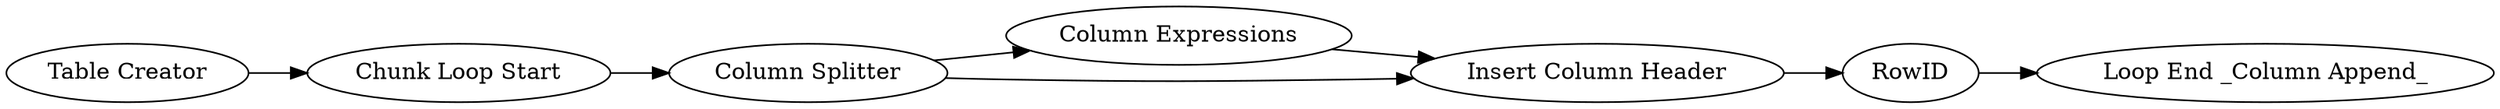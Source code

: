 digraph {
	"-5664506830835789138_6" [label="Loop End _Column Append_"]
	"-5664506830835789138_5" [label="Column Expressions"]
	"-5664506830835789138_7" [label=RowID]
	"-5664506830835789138_1" [label="Table Creator"]
	"-5664506830835789138_2" [label="Chunk Loop Start"]
	"-5664506830835789138_3" [label="Column Splitter"]
	"-5664506830835789138_4" [label="Insert Column Header"]
	"-5664506830835789138_1" -> "-5664506830835789138_2"
	"-5664506830835789138_2" -> "-5664506830835789138_3"
	"-5664506830835789138_3" -> "-5664506830835789138_4"
	"-5664506830835789138_5" -> "-5664506830835789138_4"
	"-5664506830835789138_7" -> "-5664506830835789138_6"
	"-5664506830835789138_4" -> "-5664506830835789138_7"
	"-5664506830835789138_3" -> "-5664506830835789138_5"
	rankdir=LR
}
